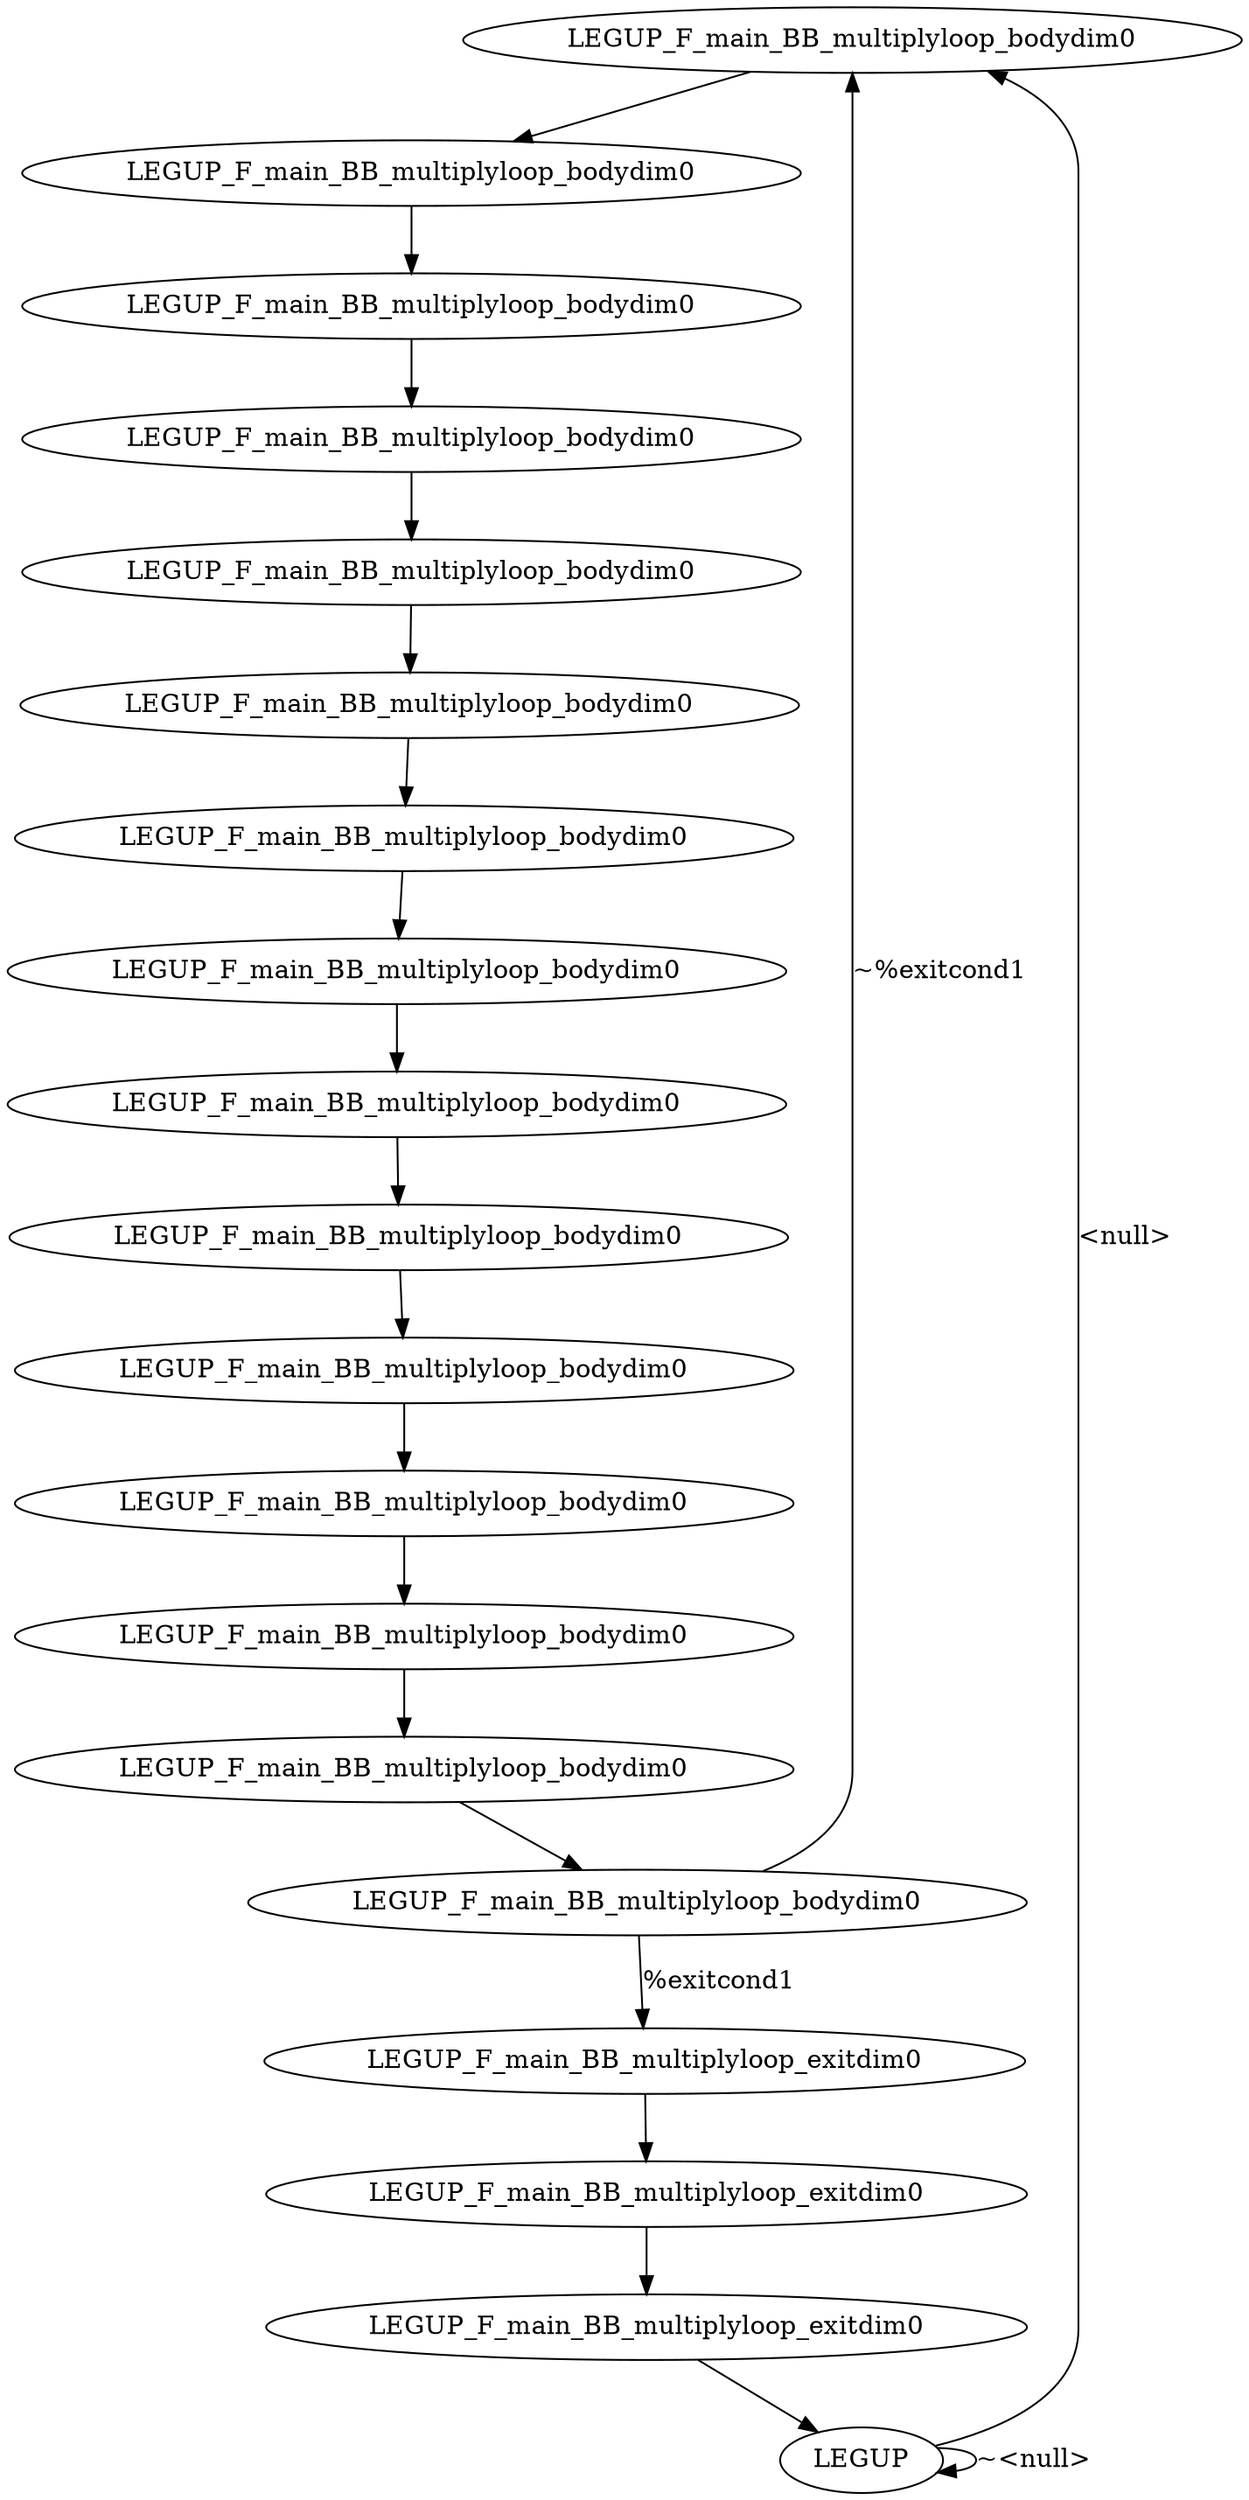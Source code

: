 digraph {
Node0x2996790[label="LEGUP_F_main_BB_multiplyloop_bodydim0"];
Node0x29965f0[label="LEGUP"];
Node0x29965f0 -> Node0x2996790[label="<null>"];
Node0x29965f0 -> Node0x29965f0[label="~<null>"];
Node0x2996860[label="LEGUP_F_main_BB_multiplyloop_bodydim0"];
Node0x2996790 -> Node0x2996860;
Node0x2996930[label="LEGUP_F_main_BB_multiplyloop_bodydim0"];
Node0x2996860 -> Node0x2996930;
Node0x2996a00[label="LEGUP_F_main_BB_multiplyloop_bodydim0"];
Node0x2996930 -> Node0x2996a00;
Node0x2996ad0[label="LEGUP_F_main_BB_multiplyloop_bodydim0"];
Node0x2996a00 -> Node0x2996ad0;
Node0x2996ba0[label="LEGUP_F_main_BB_multiplyloop_bodydim0"];
Node0x2996ad0 -> Node0x2996ba0;
Node0x2996c70[label="LEGUP_F_main_BB_multiplyloop_bodydim0"];
Node0x2996ba0 -> Node0x2996c70;
Node0x2996d40[label="LEGUP_F_main_BB_multiplyloop_bodydim0"];
Node0x2996c70 -> Node0x2996d40;
Node0x2996e10[label="LEGUP_F_main_BB_multiplyloop_bodydim0"];
Node0x2996d40 -> Node0x2996e10;
Node0x2996ee0[label="LEGUP_F_main_BB_multiplyloop_bodydim0"];
Node0x2996e10 -> Node0x2996ee0;
Node0x2996fb0[label="LEGUP_F_main_BB_multiplyloop_bodydim0"];
Node0x2996ee0 -> Node0x2996fb0;
Node0x2997080[label="LEGUP_F_main_BB_multiplyloop_bodydim0"];
Node0x2996fb0 -> Node0x2997080;
Node0x2997150[label="LEGUP_F_main_BB_multiplyloop_bodydim0"];
Node0x2997080 -> Node0x2997150;
Node0x2997220[label="LEGUP_F_main_BB_multiplyloop_bodydim0"];
Node0x2997150 -> Node0x2997220;
Node0x29972f0[label="LEGUP_F_main_BB_multiplyloop_bodydim0"];
Node0x2997220 -> Node0x29972f0;
Node0x29973c0[label="LEGUP_F_main_BB_multiplyloop_exitdim0"];
Node0x29972f0 -> Node0x29973c0[label="%exitcond1"];
Node0x29972f0 -> Node0x2996790[label="~%exitcond1"];
Node0x2997490[label="LEGUP_F_main_BB_multiplyloop_exitdim0"];
Node0x29973c0 -> Node0x2997490;
Node0x2997560[label="LEGUP_F_main_BB_multiplyloop_exitdim0"];
Node0x2997490 -> Node0x2997560;
Node0x2997560 -> Node0x29965f0;
}
